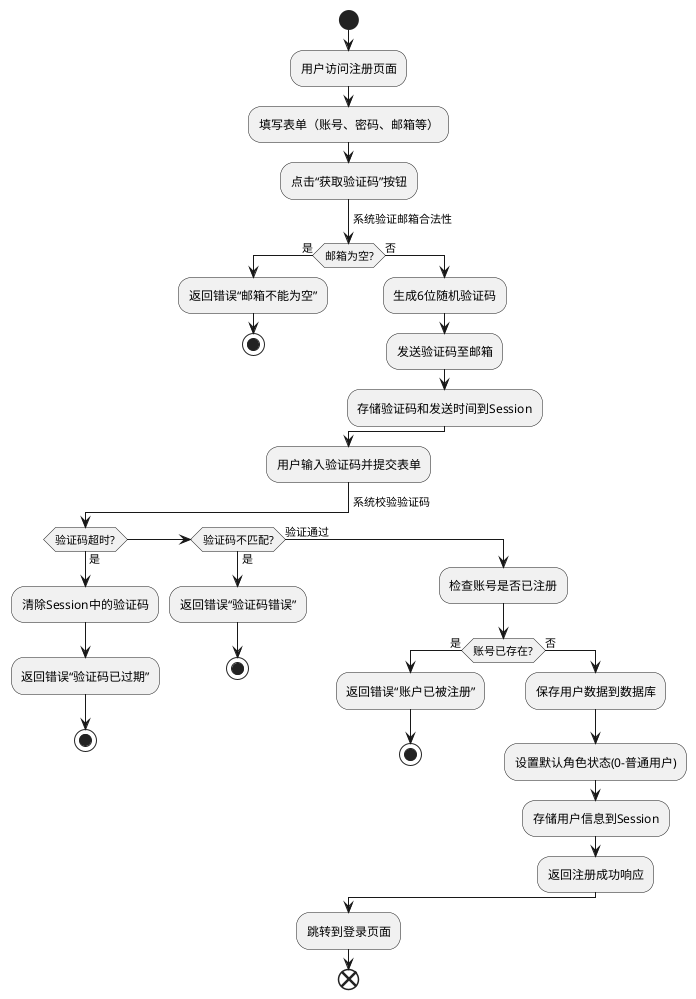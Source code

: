 @startuml
'https://plantuml.com/activity-diagram

start
:用户访问注册页面;
:填写表单（账号、密码、邮箱等）;
:点击“获取验证码”按钮;
-> 系统验证邮箱合法性;

if (邮箱为空?) then (是)
  :返回错误“邮箱不能为空”;
  stop
else (否)
  :生成6位随机验证码;
  :发送验证码至邮箱;
  :存储验证码和发送时间到Session;
endif

:用户输入验证码并提交表单;
-> 系统校验验证码;

if (验证码超时?) then (是)
  :清除Session中的验证码;
  :返回错误“验证码已过期”;
  stop
else if (验证码不匹配?) then (是)
  :返回错误“验证码错误”;
  stop
else (验证通过)
  :检查账号是否已注册;
  if (账号已存在?) then (是)
    :返回错误“账户已被注册”;
    stop
  else (否)
    :保存用户数据到数据库;
    :设置默认角色状态(0-普通用户);
    :存储用户信息到Session;
    :返回注册成功响应;
  endif
endif

:跳转到登录页面;
end
@enduml